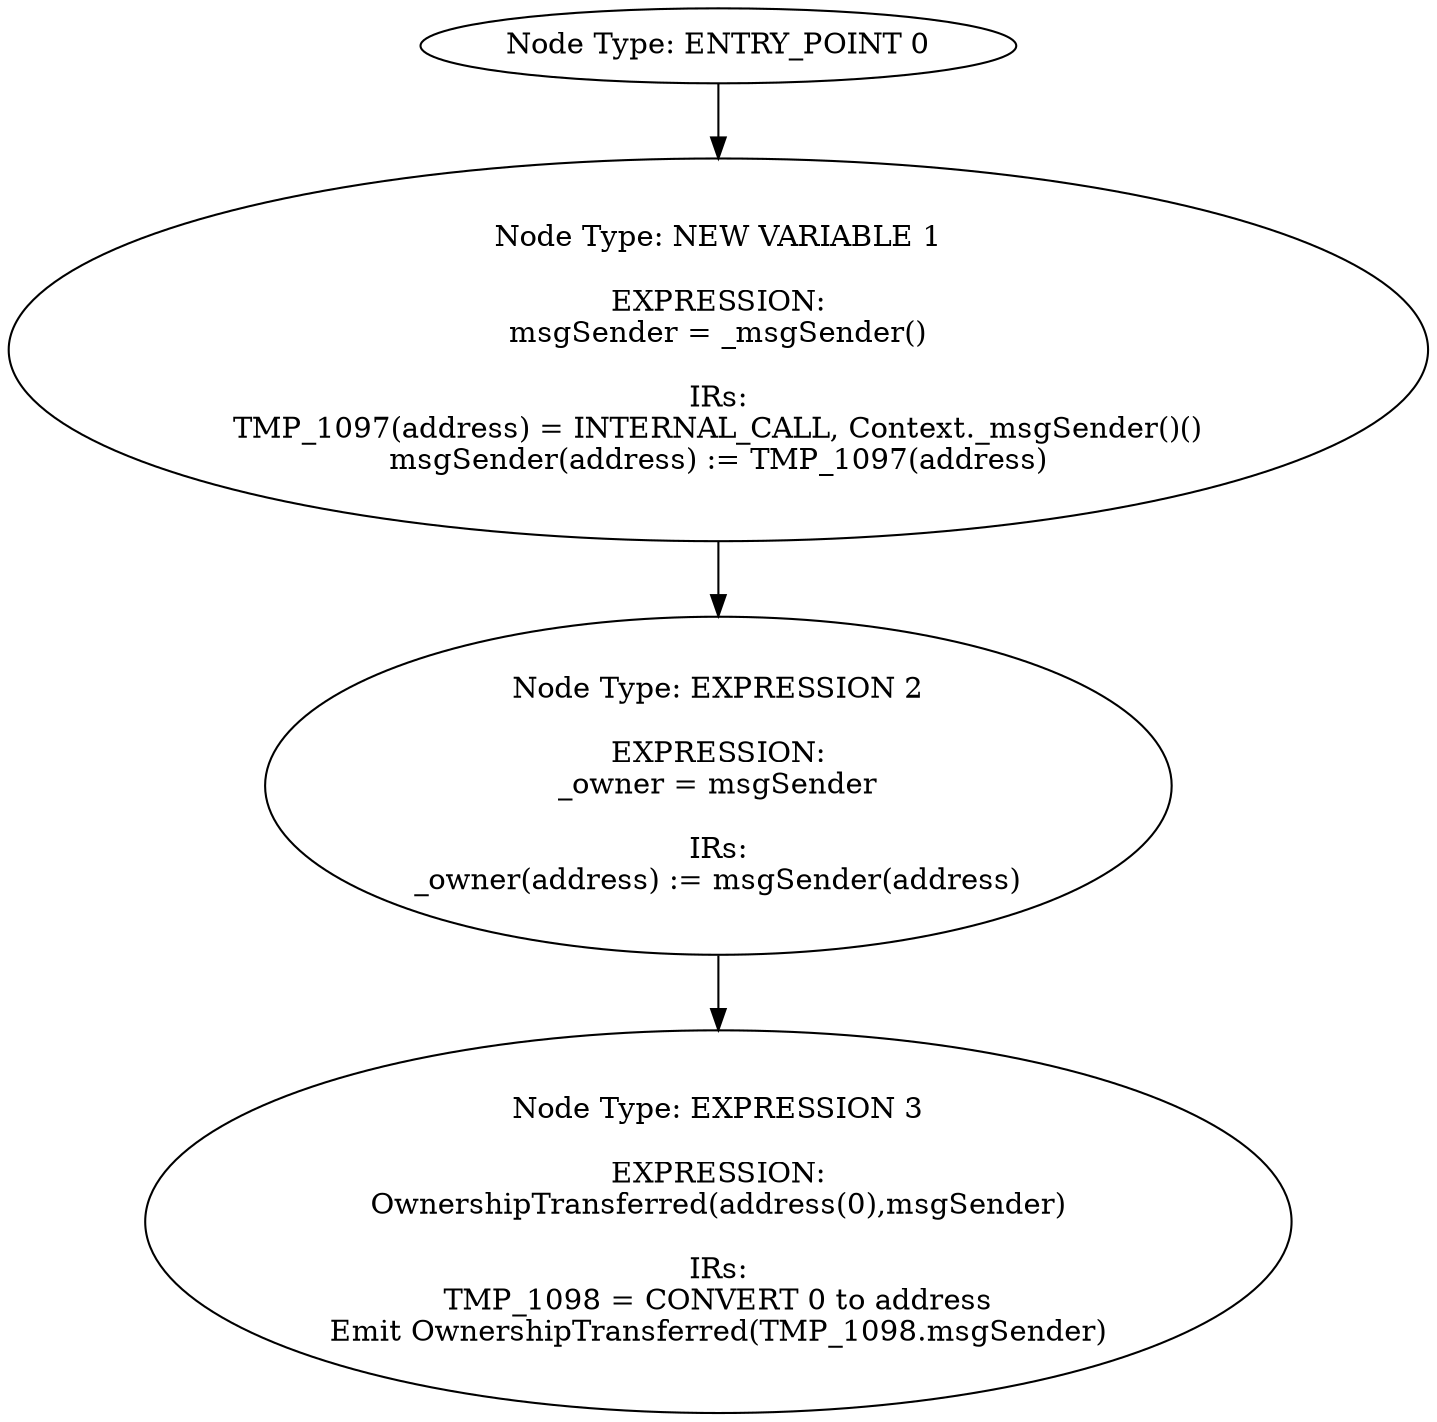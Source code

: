 digraph{
0[label="Node Type: ENTRY_POINT 0
"];
0->1;
1[label="Node Type: NEW VARIABLE 1

EXPRESSION:
msgSender = _msgSender()

IRs:
TMP_1097(address) = INTERNAL_CALL, Context._msgSender()()
msgSender(address) := TMP_1097(address)"];
1->2;
2[label="Node Type: EXPRESSION 2

EXPRESSION:
_owner = msgSender

IRs:
_owner(address) := msgSender(address)"];
2->3;
3[label="Node Type: EXPRESSION 3

EXPRESSION:
OwnershipTransferred(address(0),msgSender)

IRs:
TMP_1098 = CONVERT 0 to address
Emit OwnershipTransferred(TMP_1098.msgSender)"];
}
